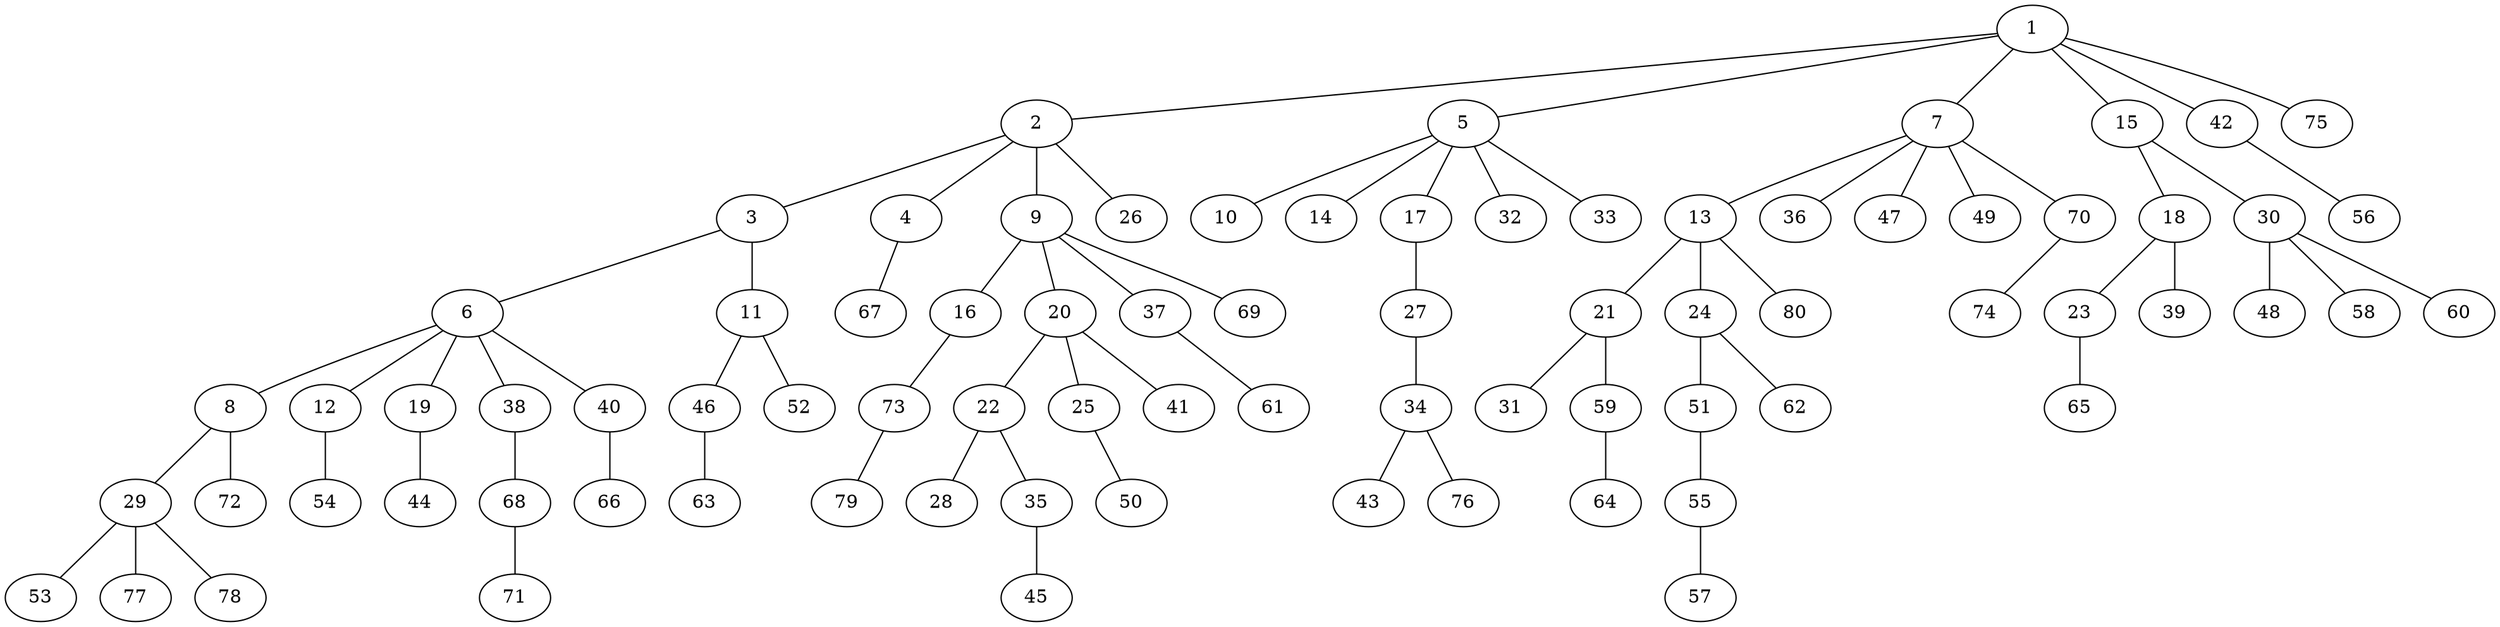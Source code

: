 graph graphname {1--2
1--5
1--7
1--15
1--42
1--75
2--3
2--4
2--9
2--26
3--6
3--11
4--67
5--10
5--14
5--17
5--32
5--33
6--8
6--12
6--19
6--38
6--40
7--13
7--36
7--47
7--49
7--70
8--29
8--72
9--16
9--20
9--37
9--69
11--46
11--52
12--54
13--21
13--24
13--80
15--18
15--30
16--73
17--27
18--23
18--39
19--44
20--22
20--25
20--41
21--31
21--59
22--28
22--35
23--65
24--51
24--62
25--50
27--34
29--53
29--77
29--78
30--48
30--58
30--60
34--43
34--76
35--45
37--61
38--68
40--66
42--56
46--63
51--55
55--57
59--64
68--71
70--74
73--79
}